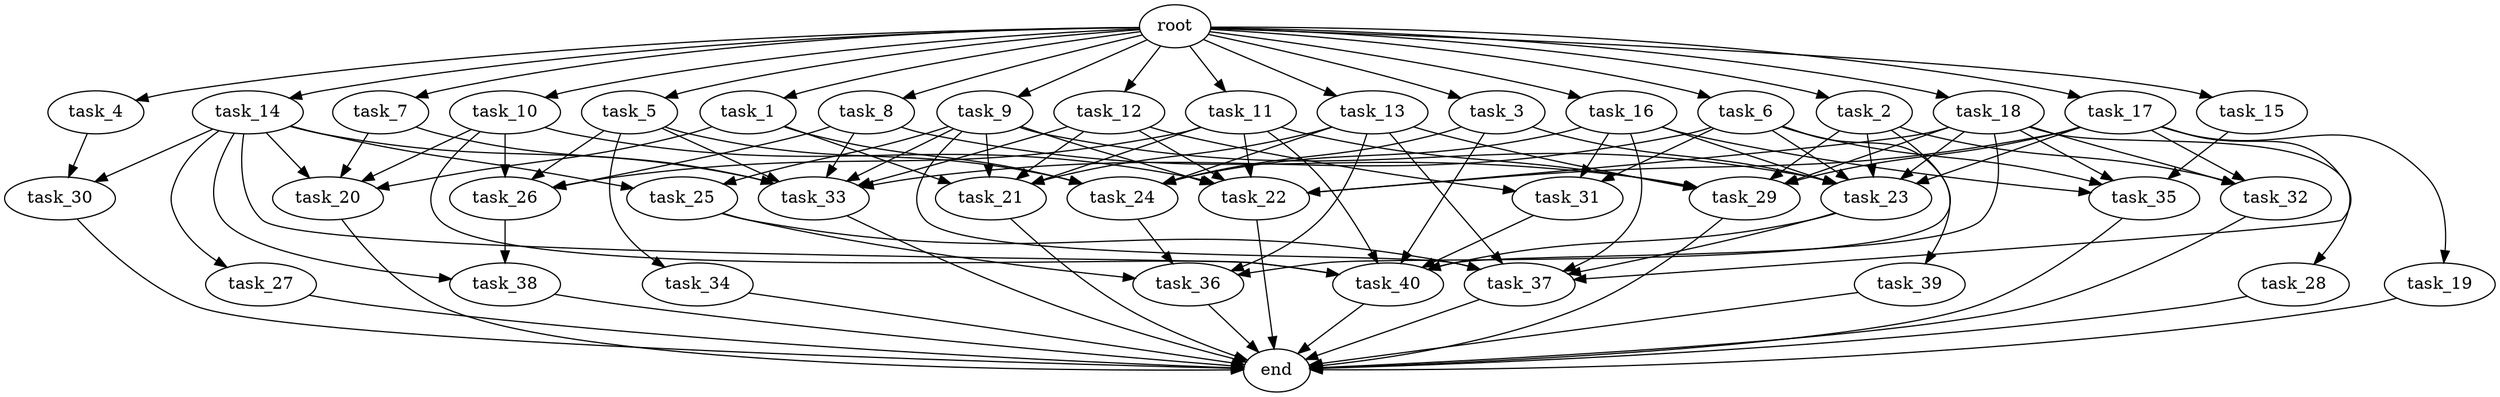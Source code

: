 digraph G {
  root [size="0.000000e+00"];
  task_1 [size="3.651149e+07"];
  task_2 [size="9.405184e+09"];
  task_3 [size="8.536225e+09"];
  task_4 [size="5.317413e+09"];
  task_5 [size="4.495040e+08"];
  task_6 [size="5.267747e+09"];
  task_7 [size="9.823990e+09"];
  task_8 [size="2.307179e+09"];
  task_9 [size="6.990504e+09"];
  task_10 [size="2.787512e+09"];
  task_11 [size="3.351694e+09"];
  task_12 [size="8.807931e+09"];
  task_13 [size="6.001767e+09"];
  task_14 [size="1.797926e+09"];
  task_15 [size="6.829745e+09"];
  task_16 [size="6.216754e+09"];
  task_17 [size="2.301921e+09"];
  task_18 [size="9.234701e+09"];
  task_19 [size="7.063065e+09"];
  task_20 [size="6.333939e+09"];
  task_21 [size="4.172173e+09"];
  task_22 [size="8.861161e+08"];
  task_23 [size="7.703374e+09"];
  task_24 [size="3.939687e+09"];
  task_25 [size="5.338362e+09"];
  task_26 [size="6.427329e+09"];
  task_27 [size="5.118938e+09"];
  task_28 [size="8.107934e+09"];
  task_29 [size="1.404165e+09"];
  task_30 [size="1.371917e+09"];
  task_31 [size="6.352259e+09"];
  task_32 [size="5.199608e+09"];
  task_33 [size="3.488552e+09"];
  task_34 [size="9.841437e+09"];
  task_35 [size="7.610561e+09"];
  task_36 [size="3.031695e+09"];
  task_37 [size="4.589180e+09"];
  task_38 [size="6.974378e+09"];
  task_39 [size="2.565090e+09"];
  task_40 [size="4.580527e+09"];
  end [size="0.000000e+00"];

  root -> task_1 [size="1.000000e-12"];
  root -> task_2 [size="1.000000e-12"];
  root -> task_3 [size="1.000000e-12"];
  root -> task_4 [size="1.000000e-12"];
  root -> task_5 [size="1.000000e-12"];
  root -> task_6 [size="1.000000e-12"];
  root -> task_7 [size="1.000000e-12"];
  root -> task_8 [size="1.000000e-12"];
  root -> task_9 [size="1.000000e-12"];
  root -> task_10 [size="1.000000e-12"];
  root -> task_11 [size="1.000000e-12"];
  root -> task_12 [size="1.000000e-12"];
  root -> task_13 [size="1.000000e-12"];
  root -> task_14 [size="1.000000e-12"];
  root -> task_15 [size="1.000000e-12"];
  root -> task_16 [size="1.000000e-12"];
  root -> task_17 [size="1.000000e-12"];
  root -> task_18 [size="1.000000e-12"];
  task_1 -> task_20 [size="1.583485e+08"];
  task_1 -> task_21 [size="8.344347e+07"];
  task_1 -> task_24 [size="7.879374e+07"];
  task_2 -> task_23 [size="1.100482e+08"];
  task_2 -> task_29 [size="2.340275e+07"];
  task_2 -> task_32 [size="1.733203e+08"];
  task_2 -> task_36 [size="7.579238e+07"];
  task_3 -> task_23 [size="1.100482e+08"];
  task_3 -> task_24 [size="7.879374e+07"];
  task_3 -> task_40 [size="6.543610e+07"];
  task_4 -> task_30 [size="6.859584e+07"];
  task_5 -> task_24 [size="7.879374e+07"];
  task_5 -> task_26 [size="1.606832e+08"];
  task_5 -> task_33 [size="4.983646e+07"];
  task_5 -> task_34 [size="9.841437e+08"];
  task_6 -> task_23 [size="1.100482e+08"];
  task_6 -> task_31 [size="2.117420e+08"];
  task_6 -> task_33 [size="4.983646e+07"];
  task_6 -> task_35 [size="1.902640e+08"];
  task_6 -> task_39 [size="2.565090e+08"];
  task_7 -> task_20 [size="1.583485e+08"];
  task_7 -> task_33 [size="4.983646e+07"];
  task_8 -> task_26 [size="1.606832e+08"];
  task_8 -> task_29 [size="2.340275e+07"];
  task_8 -> task_33 [size="4.983646e+07"];
  task_9 -> task_21 [size="8.344347e+07"];
  task_9 -> task_22 [size="1.476860e+07"];
  task_9 -> task_23 [size="1.100482e+08"];
  task_9 -> task_25 [size="2.669181e+08"];
  task_9 -> task_33 [size="4.983646e+07"];
  task_9 -> task_37 [size="7.648634e+07"];
  task_10 -> task_20 [size="1.583485e+08"];
  task_10 -> task_22 [size="1.476860e+07"];
  task_10 -> task_26 [size="1.606832e+08"];
  task_10 -> task_40 [size="6.543610e+07"];
  task_11 -> task_21 [size="8.344347e+07"];
  task_11 -> task_22 [size="1.476860e+07"];
  task_11 -> task_26 [size="1.606832e+08"];
  task_11 -> task_29 [size="2.340275e+07"];
  task_11 -> task_40 [size="6.543610e+07"];
  task_12 -> task_21 [size="8.344347e+07"];
  task_12 -> task_22 [size="1.476860e+07"];
  task_12 -> task_31 [size="2.117420e+08"];
  task_12 -> task_33 [size="4.983646e+07"];
  task_13 -> task_21 [size="8.344347e+07"];
  task_13 -> task_24 [size="7.879374e+07"];
  task_13 -> task_29 [size="2.340275e+07"];
  task_13 -> task_36 [size="7.579238e+07"];
  task_13 -> task_37 [size="7.648634e+07"];
  task_14 -> task_20 [size="1.583485e+08"];
  task_14 -> task_25 [size="2.669181e+08"];
  task_14 -> task_27 [size="5.118938e+08"];
  task_14 -> task_30 [size="6.859584e+07"];
  task_14 -> task_33 [size="4.983646e+07"];
  task_14 -> task_38 [size="3.487189e+08"];
  task_14 -> task_40 [size="6.543610e+07"];
  task_15 -> task_35 [size="1.902640e+08"];
  task_16 -> task_23 [size="1.100482e+08"];
  task_16 -> task_24 [size="7.879374e+07"];
  task_16 -> task_31 [size="2.117420e+08"];
  task_16 -> task_35 [size="1.902640e+08"];
  task_16 -> task_37 [size="7.648634e+07"];
  task_17 -> task_19 [size="7.063065e+08"];
  task_17 -> task_22 [size="1.476860e+07"];
  task_17 -> task_23 [size="1.100482e+08"];
  task_17 -> task_29 [size="2.340275e+07"];
  task_17 -> task_32 [size="1.733203e+08"];
  task_17 -> task_37 [size="7.648634e+07"];
  task_18 -> task_22 [size="1.476860e+07"];
  task_18 -> task_23 [size="1.100482e+08"];
  task_18 -> task_28 [size="8.107934e+08"];
  task_18 -> task_29 [size="2.340275e+07"];
  task_18 -> task_32 [size="1.733203e+08"];
  task_18 -> task_35 [size="1.902640e+08"];
  task_18 -> task_40 [size="6.543610e+07"];
  task_19 -> end [size="1.000000e-12"];
  task_20 -> end [size="1.000000e-12"];
  task_21 -> end [size="1.000000e-12"];
  task_22 -> end [size="1.000000e-12"];
  task_23 -> task_37 [size="7.648634e+07"];
  task_23 -> task_40 [size="6.543610e+07"];
  task_24 -> task_36 [size="7.579238e+07"];
  task_25 -> task_36 [size="7.579238e+07"];
  task_25 -> task_37 [size="7.648634e+07"];
  task_26 -> task_38 [size="3.487189e+08"];
  task_27 -> end [size="1.000000e-12"];
  task_28 -> end [size="1.000000e-12"];
  task_29 -> end [size="1.000000e-12"];
  task_30 -> end [size="1.000000e-12"];
  task_31 -> task_40 [size="6.543610e+07"];
  task_32 -> end [size="1.000000e-12"];
  task_33 -> end [size="1.000000e-12"];
  task_34 -> end [size="1.000000e-12"];
  task_35 -> end [size="1.000000e-12"];
  task_36 -> end [size="1.000000e-12"];
  task_37 -> end [size="1.000000e-12"];
  task_38 -> end [size="1.000000e-12"];
  task_39 -> end [size="1.000000e-12"];
  task_40 -> end [size="1.000000e-12"];
}
